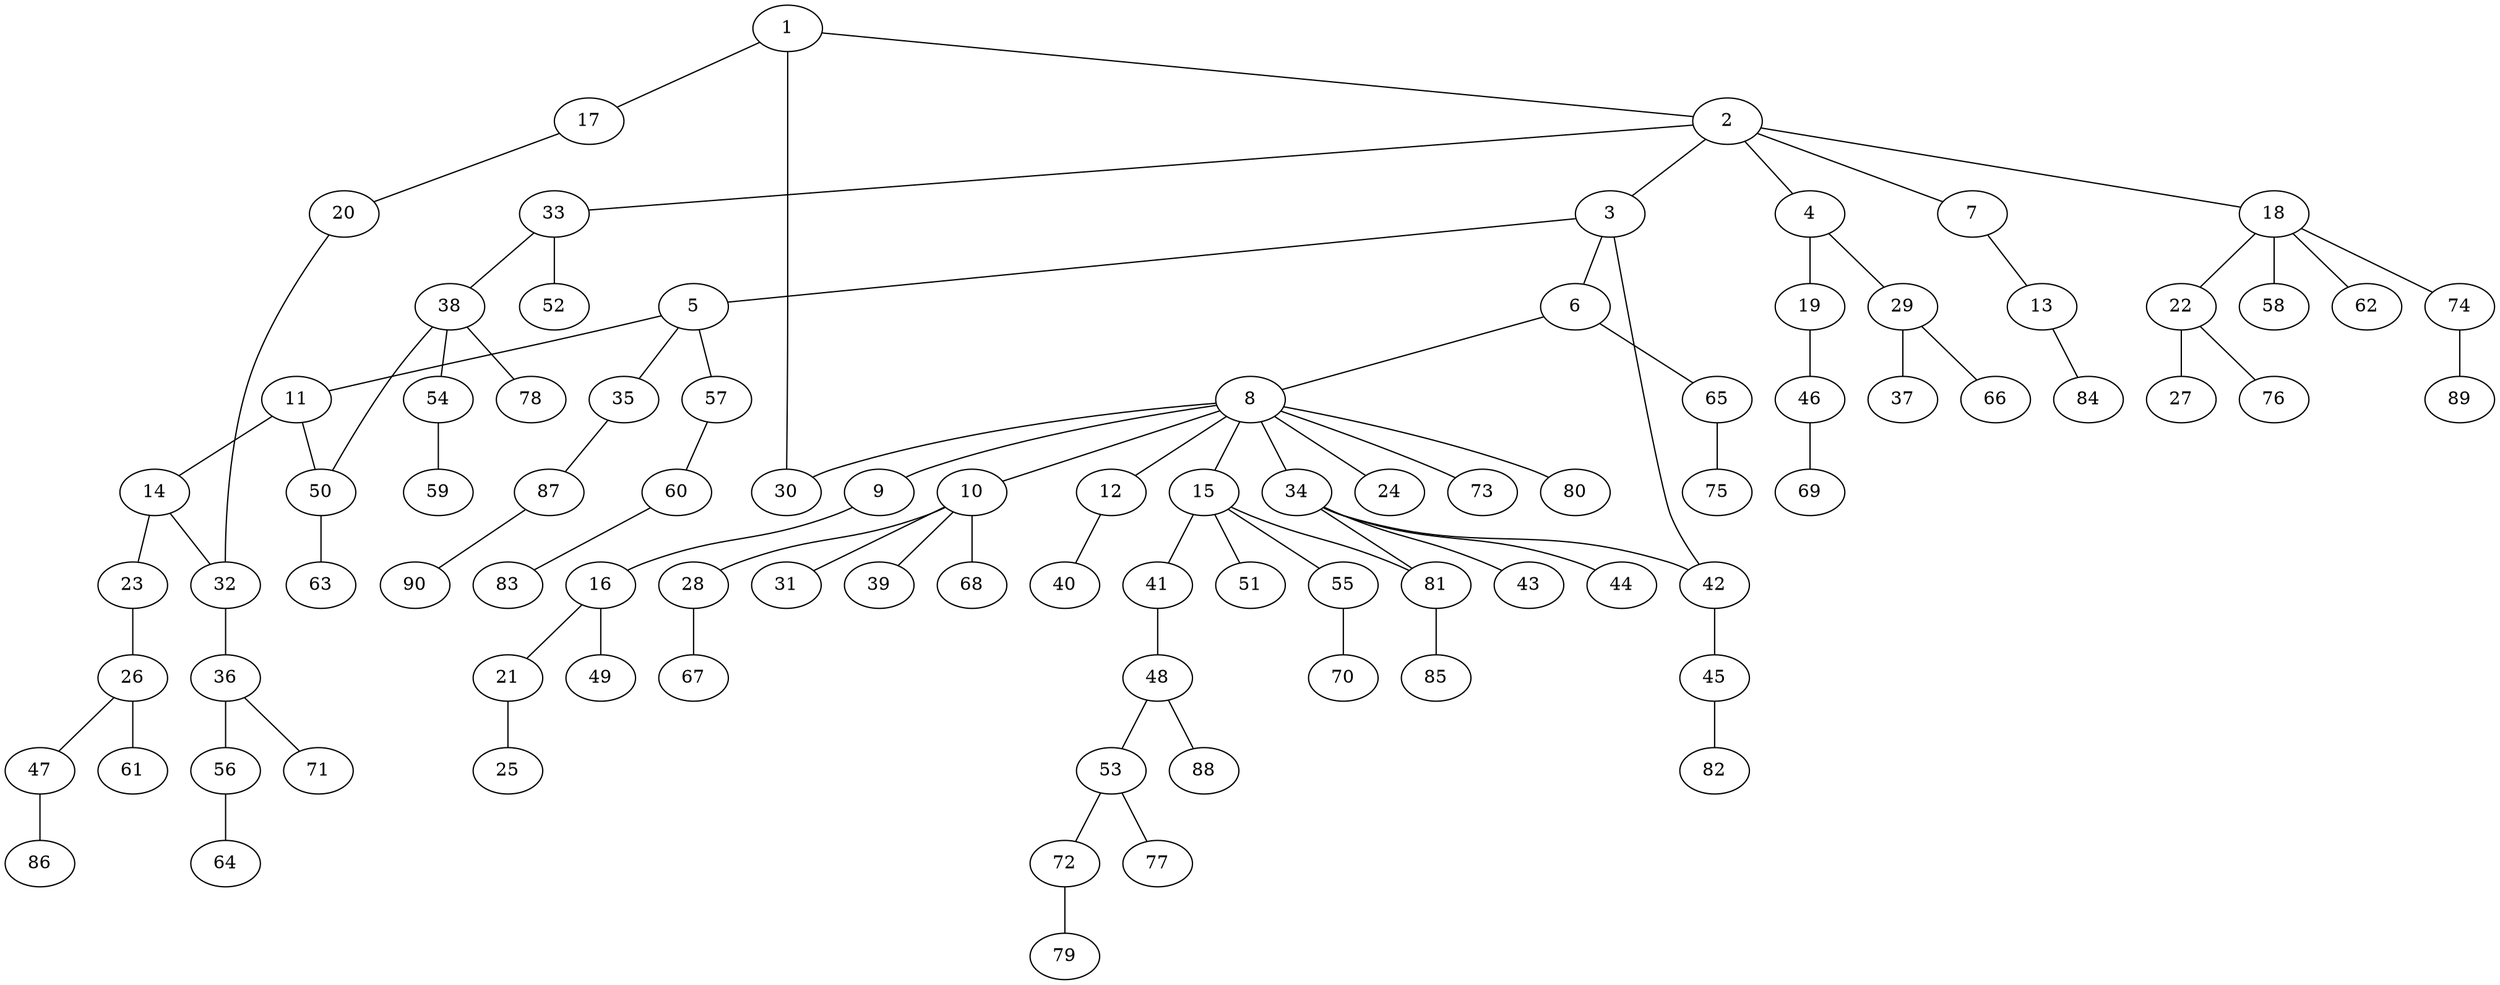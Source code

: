 graph graphname {1--2
1--17
1--30
2--3
2--4
2--7
2--18
2--33
3--5
3--6
3--42
4--19
4--29
5--11
5--35
5--57
6--8
6--65
7--13
8--9
8--10
8--12
8--15
8--24
8--30
8--34
8--73
8--80
9--16
10--28
10--31
10--39
10--68
11--14
11--50
12--40
13--84
14--23
14--32
15--41
15--51
15--55
15--81
16--21
16--49
17--20
18--22
18--58
18--62
18--74
19--46
20--32
21--25
22--27
22--76
23--26
26--47
26--61
28--67
29--37
29--66
32--36
33--38
33--52
34--42
34--43
34--44
34--81
35--87
36--56
36--71
38--50
38--54
38--78
41--48
42--45
45--82
46--69
47--86
48--53
48--88
50--63
53--72
53--77
54--59
55--70
56--64
57--60
60--83
65--75
72--79
74--89
81--85
87--90
}